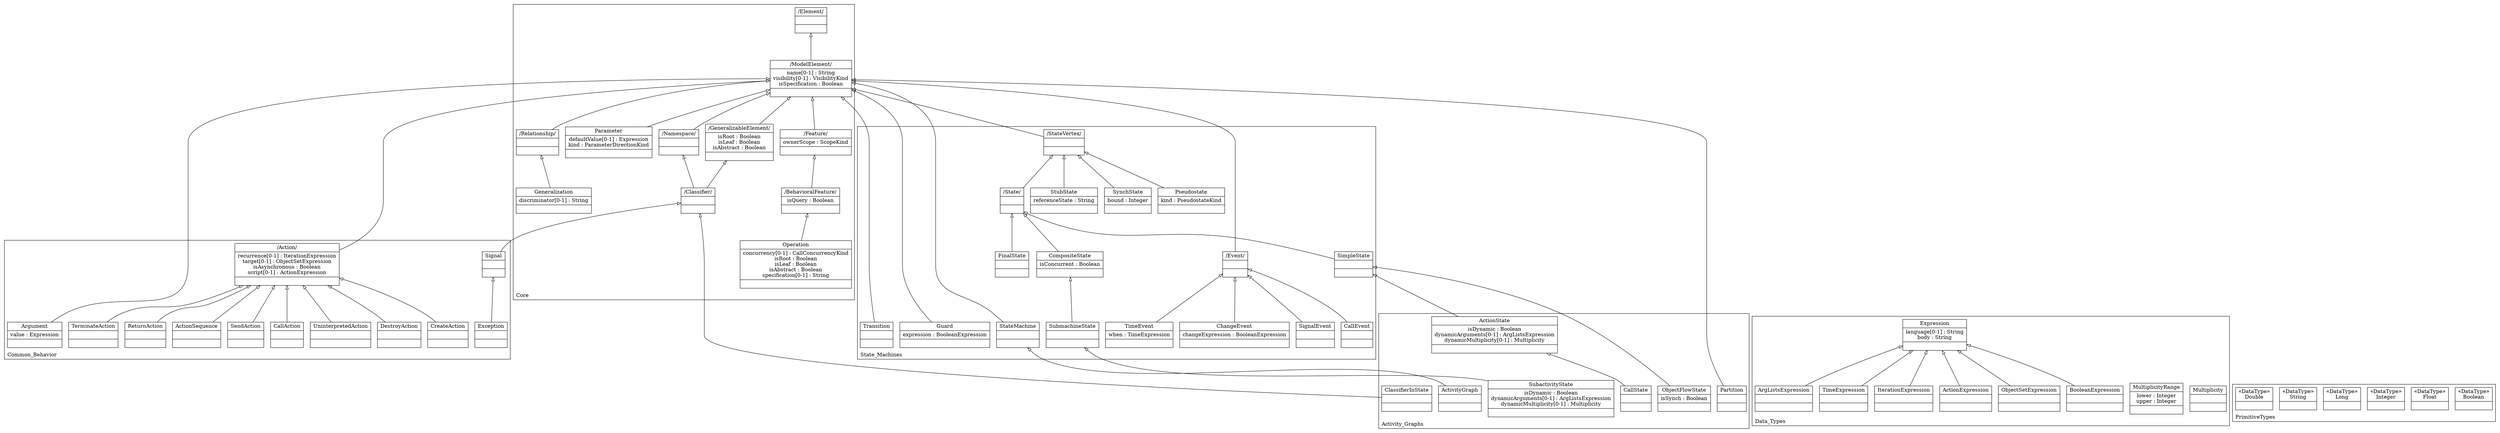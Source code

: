 digraph "KM3 Model in DOT" {
graph[rankdir=BT,labeljust=l,labelloc=t,nodeSep=0.75,compound=true];
 subgraph "cluster_Core"{
labelloc=t
color=black
label=Core
 node[shape=record];
Element[label="{/Element/| | }"]
;
 node[shape=record];
ModelElement[label="{/ModelElement/|name[0-1] : String\nvisibility[0-1] : VisibilityKind\nisSpecification : Boolean| }"]
 ModelElement->Element[arrowhead=onormal,group=Element,minlen=2,constraint=true,]
;
 node[shape=record];
GeneralizableElement[label="{/GeneralizableElement/|isRoot : Boolean\nisLeaf : Boolean\nisAbstract : Boolean| }"]
 GeneralizableElement->ModelElement[arrowhead=onormal,group=ModelElement,minlen=2,constraint=true,]
;
 node[shape=record];
Namespace[label="{/Namespace/| | }"]
 Namespace->ModelElement[arrowhead=onormal,group=ModelElement,minlen=2,constraint=true,]
;
 node[shape=record];
Classifier[label="{/Classifier/| | }"]
 Classifier->GeneralizableElement[arrowhead=onormal,group=GeneralizableElement,minlen=2,constraint=true,]
 Classifier->Namespace[arrowhead=onormal,group=Namespace,minlen=2,constraint=true,]
;
 node[shape=record];
Feature[label="{/Feature/|ownerScope : ScopeKind| }"]
 Feature->ModelElement[arrowhead=onormal,group=ModelElement,minlen=2,constraint=true,]
;
 node[shape=record];
Relationship[label="{/Relationship/| | }"]
 Relationship->ModelElement[arrowhead=onormal,group=ModelElement,minlen=2,constraint=true,]
;
 node[shape=record];
BehavioralFeature[label="{/BehavioralFeature/|isQuery : Boolean| }"]
 BehavioralFeature->Feature[arrowhead=onormal,group=Feature,minlen=2,constraint=true,]
;
 node[shape=record];
Operation[label="{Operation|concurrency[0-1] : CallConcurrencyKind\nisRoot : Boolean\nisLeaf : Boolean\nisAbstract : Boolean\nspecification[0-1] : String| }"]
 Operation->BehavioralFeature[arrowhead=onormal,group=BehavioralFeature,minlen=2,constraint=true,]
;
 node[shape=record];
Parameter[label="{Parameter|defaultValue[0-1] : Expression\nkind : ParameterDirectionKind| }"]
 Parameter->ModelElement[arrowhead=onormal,group=ModelElement,minlen=2,constraint=true,]
;
 node[shape=record];
Generalization[label="{Generalization|discriminator[0-1] : String| }"]
 Generalization->Relationship[arrowhead=onormal,group=Relationship,minlen=2,constraint=true,]
;

} subgraph "cluster_Common_Behavior"{
labelloc=t
color=black
label=Common_Behavior
 node[shape=record];
Signal[label="{Signal| | }"]
 Signal->Classifier[arrowhead=onormal,group=Classifier,minlen=2,constraint=true,]
;
 node[shape=record];
Action[label="{/Action/|recurrence[0-1] : IterationExpression\ntarget[0-1] : ObjectSetExpression\nisAsynchronous : Boolean\nscript[0-1] : ActionExpression| }"]
 Action->ModelElement[arrowhead=onormal,group=ModelElement,minlen=2,constraint=true,]
;
 node[shape=record];
CreateAction[label="{CreateAction| | }"]
 CreateAction->Action[arrowhead=onormal,group=Action,minlen=2,constraint=true,]
;
 node[shape=record];
DestroyAction[label="{DestroyAction| | }"]
 DestroyAction->Action[arrowhead=onormal,group=Action,minlen=2,constraint=true,]
;
 node[shape=record];
UninterpretedAction[label="{UninterpretedAction| | }"]
 UninterpretedAction->Action[arrowhead=onormal,group=Action,minlen=2,constraint=true,]
;
 node[shape=record];
CallAction[label="{CallAction| | }"]
 CallAction->Action[arrowhead=onormal,group=Action,minlen=2,constraint=true,]
;
 node[shape=record];
SendAction[label="{SendAction| | }"]
 SendAction->Action[arrowhead=onormal,group=Action,minlen=2,constraint=true,]
;
 node[shape=record];
ActionSequence[label="{ActionSequence| | }"]
 ActionSequence->Action[arrowhead=onormal,group=Action,minlen=2,constraint=true,]
;
 node[shape=record];
Argument[label="{Argument|value : Expression| }"]
 Argument->ModelElement[arrowhead=onormal,group=ModelElement,minlen=2,constraint=true,]
;
 node[shape=record];
ReturnAction[label="{ReturnAction| | }"]
 ReturnAction->Action[arrowhead=onormal,group=Action,minlen=2,constraint=true,]
;
 node[shape=record];
TerminateAction[label="{TerminateAction| | }"]
 TerminateAction->Action[arrowhead=onormal,group=Action,minlen=2,constraint=true,]
;
 node[shape=record];
Exception[label="{Exception| | }"]
 Exception->Signal[arrowhead=onormal,group=Signal,minlen=2,constraint=true,]
;

} subgraph "cluster_State_Machines"{
labelloc=t
color=black
label=State_Machines
 node[shape=record];
StateMachine[label="{StateMachine| | }"]
 StateMachine->ModelElement[arrowhead=onormal,group=ModelElement,minlen=2,constraint=true,]
;
 node[shape=record];
Event[label="{/Event/| | }"]
 Event->ModelElement[arrowhead=onormal,group=ModelElement,minlen=2,constraint=true,]
;
 node[shape=record];
StateVertex[label="{/StateVertex/| | }"]
 StateVertex->ModelElement[arrowhead=onormal,group=ModelElement,minlen=2,constraint=true,]
;
 node[shape=record];
State[label="{/State/| | }"]
 State->StateVertex[arrowhead=onormal,group=StateVertex,minlen=2,constraint=true,]
;
 node[shape=record];
TimeEvent[label="{TimeEvent|when : TimeExpression| }"]
 TimeEvent->Event[arrowhead=onormal,group=Event,minlen=2,constraint=true,]
;
 node[shape=record];
CallEvent[label="{CallEvent| | }"]
 CallEvent->Event[arrowhead=onormal,group=Event,minlen=2,constraint=true,]
;
 node[shape=record];
SignalEvent[label="{SignalEvent| | }"]
 SignalEvent->Event[arrowhead=onormal,group=Event,minlen=2,constraint=true,]
;
 node[shape=record];
Transition[label="{Transition| | }"]
 Transition->ModelElement[arrowhead=onormal,group=ModelElement,minlen=2,constraint=true,]
;
 node[shape=record];
CompositeState[label="{CompositeState|isConcurrent : Boolean| }"]
 CompositeState->State[arrowhead=onormal,group=State,minlen=2,constraint=true,]
;
 node[shape=record];
ChangeEvent[label="{ChangeEvent|changeExpression : BooleanExpression| }"]
 ChangeEvent->Event[arrowhead=onormal,group=Event,minlen=2,constraint=true,]
;
 node[shape=record];
Guard[label="{Guard|expression : BooleanExpression| }"]
 Guard->ModelElement[arrowhead=onormal,group=ModelElement,minlen=2,constraint=true,]
;
 node[shape=record];
Pseudostate[label="{Pseudostate|kind : PseudostateKind| }"]
 Pseudostate->StateVertex[arrowhead=onormal,group=StateVertex,minlen=2,constraint=true,]
;
 node[shape=record];
SimpleState[label="{SimpleState| | }"]
 SimpleState->State[arrowhead=onormal,group=State,minlen=2,constraint=true,]
;
 node[shape=record];
SubmachineState[label="{SubmachineState| | }"]
 SubmachineState->CompositeState[arrowhead=onormal,group=CompositeState,minlen=2,constraint=true,]
;
 node[shape=record];
SynchState[label="{SynchState|bound : Integer| }"]
 SynchState->StateVertex[arrowhead=onormal,group=StateVertex,minlen=2,constraint=true,]
;
 node[shape=record];
StubState[label="{StubState|referenceState : String| }"]
 StubState->StateVertex[arrowhead=onormal,group=StateVertex,minlen=2,constraint=true,]
;
 node[shape=record];
FinalState[label="{FinalState| | }"]
 FinalState->State[arrowhead=onormal,group=State,minlen=2,constraint=true,]
;

} subgraph "cluster_Activity_Graphs"{
labelloc=t
color=black
label=Activity_Graphs
 node[shape=record];
ActivityGraph[label="{ActivityGraph| | }"]
 ActivityGraph->StateMachine[arrowhead=onormal,group=StateMachine,minlen=2,constraint=true,]
;
 node[shape=record];
Partition[label="{Partition| | }"]
 Partition->ModelElement[arrowhead=onormal,group=ModelElement,minlen=2,constraint=true,]
;
 node[shape=record];
SubactivityState[label="{SubactivityState|isDynamic : Boolean\ndynamicArguments[0-1] : ArgListsExpression\ndynamicMultiplicity[0-1] : Multiplicity| }"]
 SubactivityState->SubmachineState[arrowhead=onormal,group=SubmachineState,minlen=2,constraint=true,]
;
 node[shape=record];
ActionState[label="{ActionState|isDynamic : Boolean\ndynamicArguments[0-1] : ArgListsExpression\ndynamicMultiplicity[0-1] : Multiplicity| }"]
 ActionState->SimpleState[arrowhead=onormal,group=SimpleState,minlen=2,constraint=true,]
;
 node[shape=record];
CallState[label="{CallState| | }"]
 CallState->ActionState[arrowhead=onormal,group=ActionState,minlen=2,constraint=true,]
;
 node[shape=record];
ObjectFlowState[label="{ObjectFlowState|isSynch : Boolean| }"]
 ObjectFlowState->SimpleState[arrowhead=onormal,group=SimpleState,minlen=2,constraint=true,]
;
 node[shape=record];
ClassifierInState[label="{ClassifierInState| | }"]
 ClassifierInState->Classifier[arrowhead=onormal,group=Classifier,minlen=2,constraint=true,]
;

} subgraph "cluster_Data_Types"{
labelloc=t
color=black
label=Data_Types
 node[shape=record];
Multiplicity[label="{Multiplicity| | }"]
;
 node[shape=record];
MultiplicityRange[label="{MultiplicityRange|lower : Integer\nupper : Integer| }"]
;
 node[shape=record];
Expression[label="{Expression|language[0-1] : String\nbody : String| }"]
;
 node[shape=record];
BooleanExpression[label="{BooleanExpression| | }"]
 BooleanExpression->Expression[arrowhead=onormal,group=Expression,minlen=2,constraint=true,]
;
 node[shape=record];
ObjectSetExpression[label="{ObjectSetExpression| | }"]
 ObjectSetExpression->Expression[arrowhead=onormal,group=Expression,minlen=2,constraint=true,]
;
 node[shape=record];
ActionExpression[label="{ActionExpression| | }"]
 ActionExpression->Expression[arrowhead=onormal,group=Expression,minlen=2,constraint=true,]
;
 node[shape=record];
IterationExpression[label="{IterationExpression| | }"]
 IterationExpression->Expression[arrowhead=onormal,group=Expression,minlen=2,constraint=true,]
;
 node[shape=record];
TimeExpression[label="{TimeExpression| | }"]
 TimeExpression->Expression[arrowhead=onormal,group=Expression,minlen=2,constraint=true,]
;
 node[shape=record];
ArgListsExpression[label="{ArgListsExpression| | }"]
 ArgListsExpression->Expression[arrowhead=onormal,group=Expression,minlen=2,constraint=true,]
;

} subgraph "cluster_PrimitiveTypes"{
labelloc=t
color=black
label=PrimitiveTypes
 node[shape=record];
Boolean[label="{&#171;DataType&#187;\nBoolean|}"]
;
 node[shape=record];
Float[label="{&#171;DataType&#187;\nFloat|}"]
;
 node[shape=record];
Integer[label="{&#171;DataType&#187;\nInteger|}"]
;
 node[shape=record];
Long[label="{&#171;DataType&#187;\nLong|}"]
;
 node[shape=record];
String[label="{&#171;DataType&#187;\nString|}"]
;
 node[shape=record];
Double[label="{&#171;DataType&#187;\nDouble|}"]
;

}
}